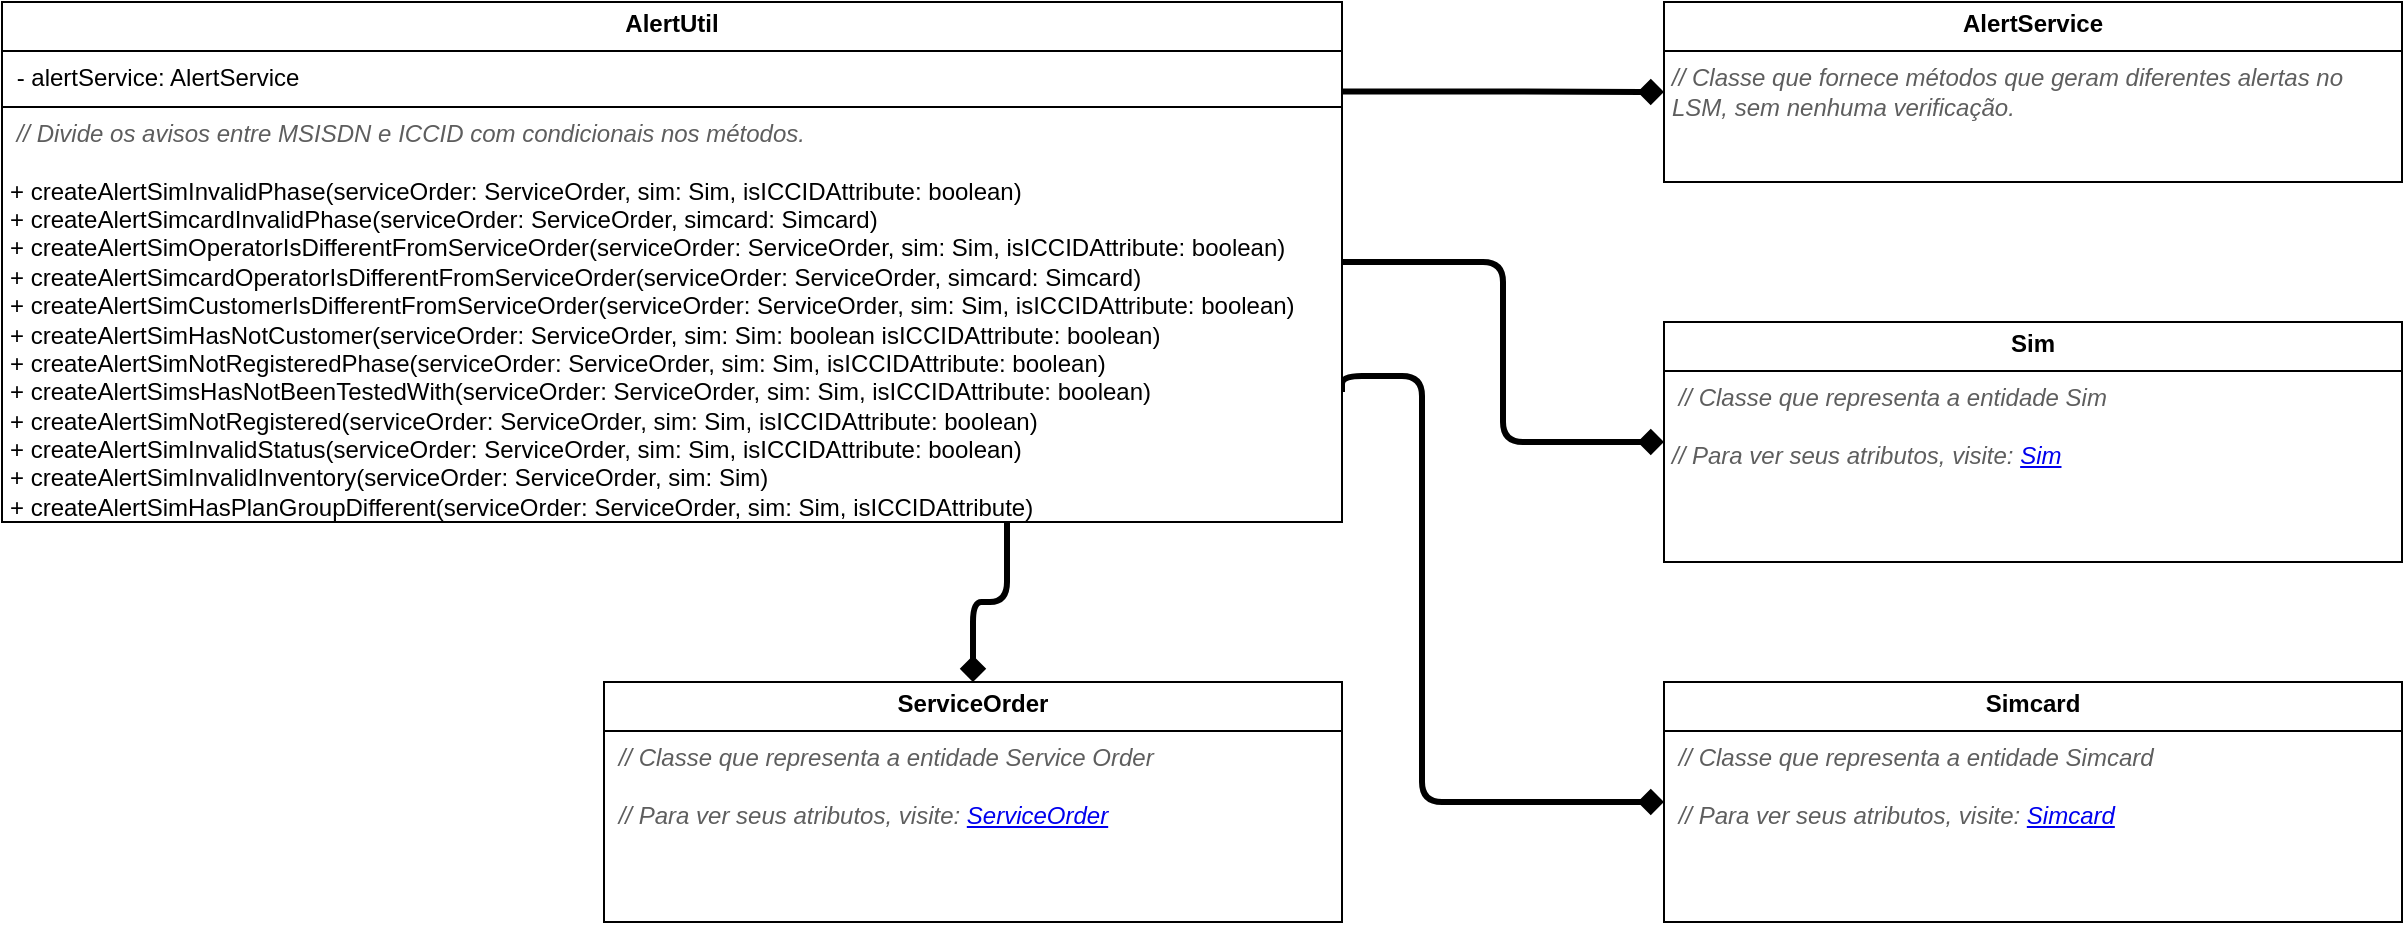<mxfile version="25.0.3">
  <diagram name="Página-1" id="fKPe8ztSodnws2ul9CdE">
    <mxGraphModel dx="1373" dy="731" grid="1" gridSize="10" guides="1" tooltips="1" connect="1" arrows="1" fold="1" page="1" pageScale="1" pageWidth="827" pageHeight="1169" math="0" shadow="0">
      <root>
        <mxCell id="0" />
        <mxCell id="1" parent="0" />
        <mxCell id="Oh8FK2zyh--omqNR-Jqu-3" style="edgeStyle=orthogonalEdgeStyle;rounded=0;orthogonalLoop=1;jettySize=auto;html=1;exitX=1;exitY=0.172;exitDx=0;exitDy=0;entryX=0;entryY=0.5;entryDx=0;entryDy=0;exitPerimeter=0;strokeWidth=3;endArrow=diamond;endFill=1;" edge="1" parent="1" source="Oh8FK2zyh--omqNR-Jqu-1" target="Oh8FK2zyh--omqNR-Jqu-2">
          <mxGeometry relative="1" as="geometry" />
        </mxCell>
        <mxCell id="Oh8FK2zyh--omqNR-Jqu-6" style="edgeStyle=orthogonalEdgeStyle;rounded=1;orthogonalLoop=1;jettySize=auto;html=1;entryX=0;entryY=0.5;entryDx=0;entryDy=0;strokeWidth=3;endArrow=diamond;endFill=1;curved=0;" edge="1" parent="1" source="Oh8FK2zyh--omqNR-Jqu-1" target="Oh8FK2zyh--omqNR-Jqu-5">
          <mxGeometry relative="1" as="geometry" />
        </mxCell>
        <mxCell id="Oh8FK2zyh--omqNR-Jqu-8" style="edgeStyle=orthogonalEdgeStyle;rounded=1;orthogonalLoop=1;jettySize=auto;html=1;exitX=1;exitY=0.75;exitDx=0;exitDy=0;entryX=0;entryY=0.5;entryDx=0;entryDy=0;strokeWidth=3;endArrow=diamond;endFill=1;curved=0;" edge="1" parent="1" source="Oh8FK2zyh--omqNR-Jqu-1" target="Oh8FK2zyh--omqNR-Jqu-7">
          <mxGeometry relative="1" as="geometry">
            <Array as="points">
              <mxPoint x="1040" y="587" />
              <mxPoint x="1040" y="800" />
            </Array>
          </mxGeometry>
        </mxCell>
        <mxCell id="Oh8FK2zyh--omqNR-Jqu-10" style="edgeStyle=orthogonalEdgeStyle;rounded=1;orthogonalLoop=1;jettySize=auto;html=1;exitX=0.75;exitY=1;exitDx=0;exitDy=0;entryX=0.5;entryY=0;entryDx=0;entryDy=0;strokeWidth=3;curved=0;endArrow=diamond;endFill=1;" edge="1" parent="1" source="Oh8FK2zyh--omqNR-Jqu-1" target="Oh8FK2zyh--omqNR-Jqu-9">
          <mxGeometry relative="1" as="geometry" />
        </mxCell>
        <mxCell id="Oh8FK2zyh--omqNR-Jqu-1" value="&lt;p style=&quot;margin:0px;margin-top:4px;text-align:center;&quot;&gt;&lt;b&gt;AlertUtil&lt;/b&gt;&lt;/p&gt;&lt;hr size=&quot;1&quot; style=&quot;border-style:solid;&quot;&gt;&lt;p style=&quot;margin:0px;margin-left:4px;&quot;&gt;&amp;nbsp;- alertService: AlertService&lt;/p&gt;&lt;hr size=&quot;1&quot; style=&quot;border-style:solid;&quot;&gt;&lt;p style=&quot;margin:0px;margin-left:4px;&quot;&gt;&lt;span style=&quot;background-color: initial;&quot;&gt;&lt;i&gt;&lt;font color=&quot;#5e5e5e&quot;&gt;&amp;nbsp;// Divide os avisos entre MSISDN e ICCID com condicionais nos métodos.&lt;/font&gt;&lt;/i&gt;&lt;/span&gt;&lt;/p&gt;&lt;p style=&quot;margin:0px;margin-left:4px;&quot;&gt;&lt;span style=&quot;background-color: initial;&quot;&gt;&lt;br&gt;&lt;/span&gt;&lt;/p&gt;&lt;p style=&quot;margin:0px;margin-left:4px;&quot;&gt;&lt;span style=&quot;background-color: initial;&quot;&gt;+ createAlertSimInvalidPhase(serviceOrder: ServiceOrder, sim: Sim, isICCIDAttribute: boolean)&lt;/span&gt;&lt;/p&gt;&lt;p style=&quot;margin:0px;margin-left:4px;&quot;&gt;+ createAlertSimcardInvalidPhase(serviceOrder: ServiceOrder, simcard: Simcard)&lt;/p&gt;&lt;p style=&quot;margin:0px;margin-left:4px;&quot;&gt;+ createAlertSimOperatorIsDifferentFromServiceOrder(serviceOrder: ServiceOrder, sim: Sim, isICCIDAttribute: boolean)&lt;/p&gt;&lt;p style=&quot;margin:0px;margin-left:4px;&quot;&gt;+ createAlertSimcardOperatorIsDifferentFromServiceOrder(serviceOrder: ServiceOrder, simcard: Simcard)&lt;/p&gt;&lt;p style=&quot;margin:0px;margin-left:4px;&quot;&gt;+ createAlertSimCustomerIsDifferentFromServiceOrder(serviceOrder: ServiceOrder, sim: Sim, isICCIDAttribute: boolean)&lt;/p&gt;&lt;p style=&quot;margin:0px;margin-left:4px;&quot;&gt;+ createAlertSimHasNotCustomer(serviceOrder: ServiceOrder, sim: Sim: boolean isICCIDAttribute: boolean)&lt;/p&gt;&lt;p style=&quot;margin:0px;margin-left:4px;&quot;&gt;+ createAlertSimNotRegisteredPhase(serviceOrder: ServiceOrder, sim: Sim, isICCIDAttribute: boolean)&lt;/p&gt;&lt;p style=&quot;margin:0px;margin-left:4px;&quot;&gt;+ createAlertSimsHasNotBeenTestedWith(serviceOrder: ServiceOrder, sim: Sim, isICCIDAttribute: boolean)&lt;/p&gt;&lt;p style=&quot;margin:0px;margin-left:4px;&quot;&gt;+ createAlertSimNotRegistered(serviceOrder: ServiceOrder, sim: Sim, isICCIDAttribute: boolean)&lt;/p&gt;&lt;p style=&quot;margin:0px;margin-left:4px;&quot;&gt;+ createAlertSimInvalidStatus(serviceOrder: ServiceOrder, sim: Sim, isICCIDAttribute: boolean)&lt;/p&gt;&lt;p style=&quot;margin:0px;margin-left:4px;&quot;&gt;+ createAlertSimInvalidInventory(serviceOrder: ServiceOrder, sim: Sim)&lt;/p&gt;&lt;p style=&quot;margin:0px;margin-left:4px;&quot;&gt;+ createAlertSimHasPlanGroupDifferent(serviceOrder: ServiceOrder, sim: Sim, isICCIDAttribute)&lt;/p&gt;" style="verticalAlign=top;align=left;overflow=fill;html=1;whiteSpace=wrap;" vertex="1" parent="1">
          <mxGeometry x="330" y="400" width="670" height="260" as="geometry" />
        </mxCell>
        <mxCell id="Oh8FK2zyh--omqNR-Jqu-2" value="&lt;p style=&quot;margin:0px;margin-top:4px;text-align:center;&quot;&gt;&lt;b&gt;AlertService&lt;/b&gt;&lt;/p&gt;&lt;hr size=&quot;1&quot; style=&quot;border-style:solid;&quot;&gt;&lt;p style=&quot;margin:0px;margin-left:4px;&quot;&gt;&lt;i&gt;&lt;font color=&quot;#5e5e5e&quot;&gt;// Classe que fornece métodos que geram diferentes alertas no LSM, sem nenhuma verificação.&lt;/font&gt;&lt;/i&gt;&lt;/p&gt;" style="verticalAlign=top;align=left;overflow=fill;html=1;whiteSpace=wrap;" vertex="1" parent="1">
          <mxGeometry x="1161" y="400" width="369" height="90" as="geometry" />
        </mxCell>
        <mxCell id="Oh8FK2zyh--omqNR-Jqu-5" value="&lt;p style=&quot;margin:0px;margin-top:4px;text-align:center;&quot;&gt;&lt;b&gt;Sim&lt;/b&gt;&lt;/p&gt;&lt;hr size=&quot;1&quot; style=&quot;border-style:solid;&quot;&gt;&lt;p style=&quot;margin:0px;margin-left:4px;&quot;&gt;&lt;i&gt;&lt;font color=&quot;#5e5e5e&quot;&gt;&amp;nbsp;// Classe que representa a entidade Sim&lt;/font&gt;&lt;/i&gt;&lt;/p&gt;&lt;p style=&quot;margin:0px;margin-left:4px;&quot;&gt;&lt;i&gt;&lt;font color=&quot;#5e5e5e&quot;&gt;&lt;br&gt;&lt;/font&gt;&lt;/i&gt;&lt;/p&gt;&lt;p style=&quot;margin:0px;margin-left:4px;&quot;&gt;&lt;i&gt;&lt;font color=&quot;#5e5e5e&quot;&gt;// Para ver seus atributos, visite: &lt;a href=&quot;https://app.diagrams.net/#HGiovanniMendesC%2Fdiagrama-classes-LSM%2Fmain%2FSim.drawio#%7B%22pageId%22%3A%22yRpw1XDFjLFixnUvcPBG%22%7D&quot;&gt;Sim&lt;/a&gt;&lt;/font&gt;&lt;/i&gt;&lt;/p&gt;" style="verticalAlign=top;align=left;overflow=fill;html=1;whiteSpace=wrap;" vertex="1" parent="1">
          <mxGeometry x="1161" y="560" width="369" height="120" as="geometry" />
        </mxCell>
        <mxCell id="Oh8FK2zyh--omqNR-Jqu-7" value="&lt;p style=&quot;margin:0px;margin-top:4px;text-align:center;&quot;&gt;&lt;b&gt;Simcard&lt;/b&gt;&lt;/p&gt;&lt;hr size=&quot;1&quot; style=&quot;border-style:solid;&quot;&gt;&lt;p style=&quot;margin:0px;margin-left:4px;&quot;&gt;&lt;i&gt;&lt;font color=&quot;#5e5e5e&quot;&gt;&amp;nbsp;// Classe que representa a entidade Simcard&lt;/font&gt;&lt;/i&gt;&lt;/p&gt;&lt;p style=&quot;margin:0px;margin-left:4px;&quot;&gt;&lt;i&gt;&lt;font color=&quot;#5e5e5e&quot;&gt;&lt;br&gt;&lt;/font&gt;&lt;/i&gt;&lt;/p&gt;&lt;p style=&quot;margin:0px;margin-left:4px;&quot;&gt;&lt;i&gt;&lt;font color=&quot;#5e5e5e&quot;&gt;&amp;nbsp;// Para ver seus atributos, visite: &lt;a href=&quot;https://app.diagrams.net/#HGiovanniMendesC%2Fdiagrama-classes-LSM%2Fmain%2FSimcard.drawio#%7B%22pageId%22%3A%22Qr7C4V2x-PXOIc3cPiJR%22%7D&quot;&gt;Simcard&lt;/a&gt;&lt;/font&gt;&lt;/i&gt;&lt;/p&gt;" style="verticalAlign=top;align=left;overflow=fill;html=1;whiteSpace=wrap;" vertex="1" parent="1">
          <mxGeometry x="1161" y="740" width="369" height="120" as="geometry" />
        </mxCell>
        <mxCell id="Oh8FK2zyh--omqNR-Jqu-9" value="&lt;p style=&quot;margin:0px;margin-top:4px;text-align:center;&quot;&gt;&lt;b&gt;ServiceOrder&lt;/b&gt;&lt;/p&gt;&lt;hr size=&quot;1&quot; style=&quot;border-style:solid;&quot;&gt;&lt;p style=&quot;margin:0px;margin-left:4px;&quot;&gt;&amp;nbsp;&lt;i&gt;&lt;font color=&quot;#5e5e5e&quot;&gt;// Classe que representa a entidade Service Order&lt;/font&gt;&lt;/i&gt;&lt;/p&gt;&lt;p style=&quot;margin:0px;margin-left:4px;&quot;&gt;&lt;i&gt;&lt;font color=&quot;#5e5e5e&quot;&gt;&lt;br&gt;&lt;/font&gt;&lt;/i&gt;&lt;/p&gt;&lt;p style=&quot;margin:0px;margin-left:4px;&quot;&gt;&lt;i&gt;&lt;font color=&quot;#5e5e5e&quot;&gt;&amp;nbsp;// Para ver seus atributos, visite: &lt;a href=&quot;https://app.diagrams.net/#HGiovanniMendesC%2Fdiagrama-classes-LSM%2Fmain%2FServiceOrder.drawio#%7B%22pageId%22%3A%222EBOzLPNM899C_6N9tym%22%7D&quot;&gt;ServiceOrder&lt;/a&gt;&lt;/font&gt;&lt;/i&gt;&lt;/p&gt;" style="verticalAlign=top;align=left;overflow=fill;html=1;whiteSpace=wrap;" vertex="1" parent="1">
          <mxGeometry x="631" y="740" width="369" height="120" as="geometry" />
        </mxCell>
      </root>
    </mxGraphModel>
  </diagram>
</mxfile>
